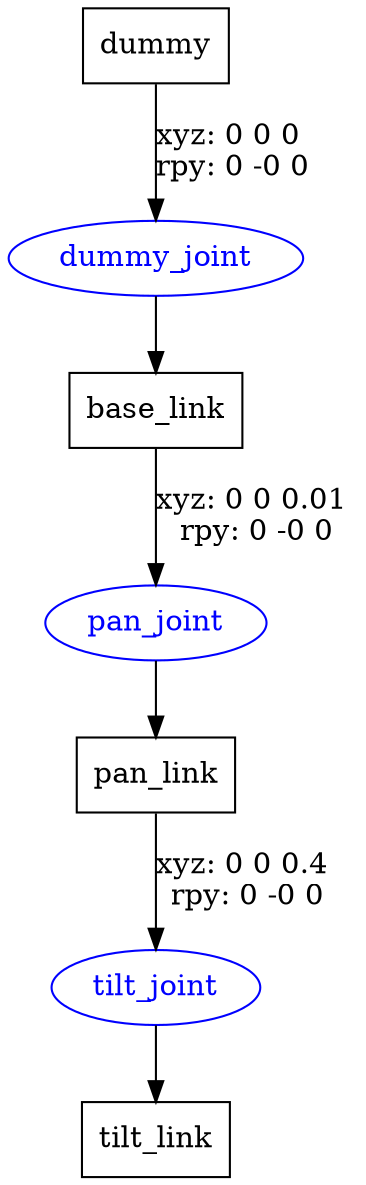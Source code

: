 digraph G {
node [shape=box];
"dummy" [label="dummy"];
"base_link" [label="base_link"];
"pan_link" [label="pan_link"];
"tilt_link" [label="tilt_link"];
node [shape=ellipse, color=blue, fontcolor=blue];
"dummy" -> "dummy_joint" [label="xyz: 0 0 0 \nrpy: 0 -0 0"]
"dummy_joint" -> "base_link"
"base_link" -> "pan_joint" [label="xyz: 0 0 0.01 \nrpy: 0 -0 0"]
"pan_joint" -> "pan_link"
"pan_link" -> "tilt_joint" [label="xyz: 0 0 0.4 \nrpy: 0 -0 0"]
"tilt_joint" -> "tilt_link"
}
